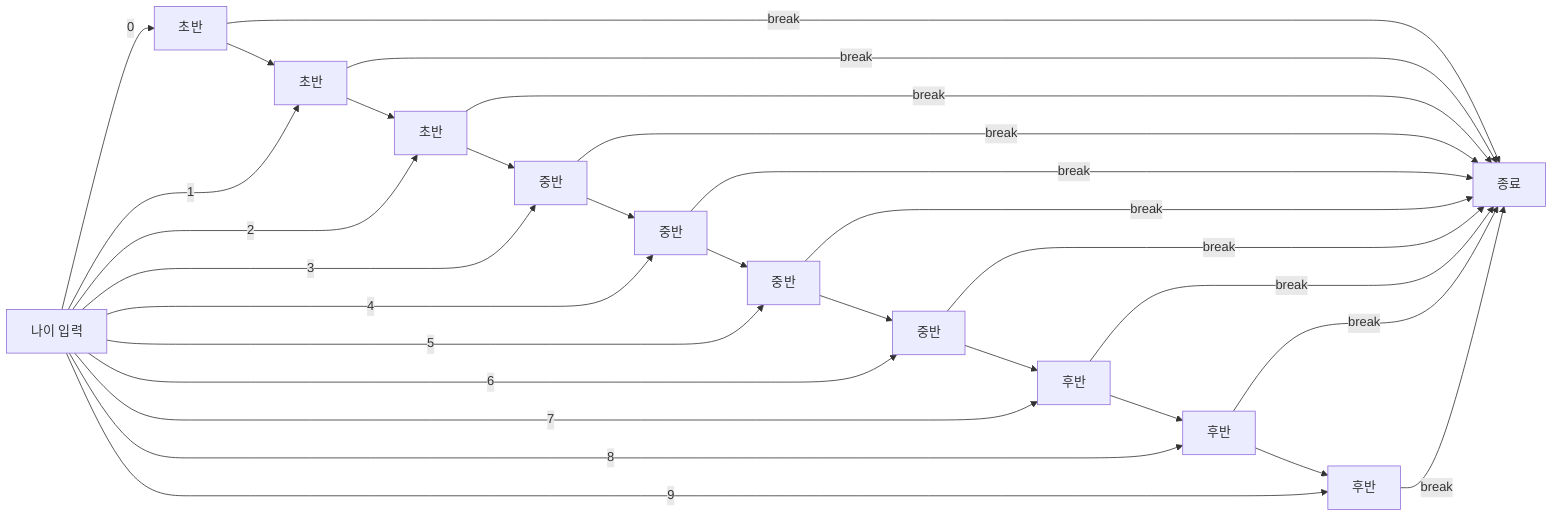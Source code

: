 graph LR
    A[나이 입력]
    A --> |0| B[초반]
    A --> |1| C[초반]
    A --> |2| D[초반]
    A --> |3| E[중반]
    A --> |4| F[중반]
    A --> |5| G[중반]
    A --> |6| H[중반]
    A --> |7| I[후반]
    A --> |8| J[후반]
    A --> |9| K[후반]
    B --> |break| L[종료]
    B --> C
    C --> |break| L
    C --> D
    D --> |break| L
    D --> E
    E --> |break| L
    E --> F
    F --> |break| L
    F --> G
    G --> |break| L
    G --> H
    H --> |break| L
    H --> I
    I --> |break| L
    I --> J
    J --> |break| L
    J --> K
    K --> |break| L